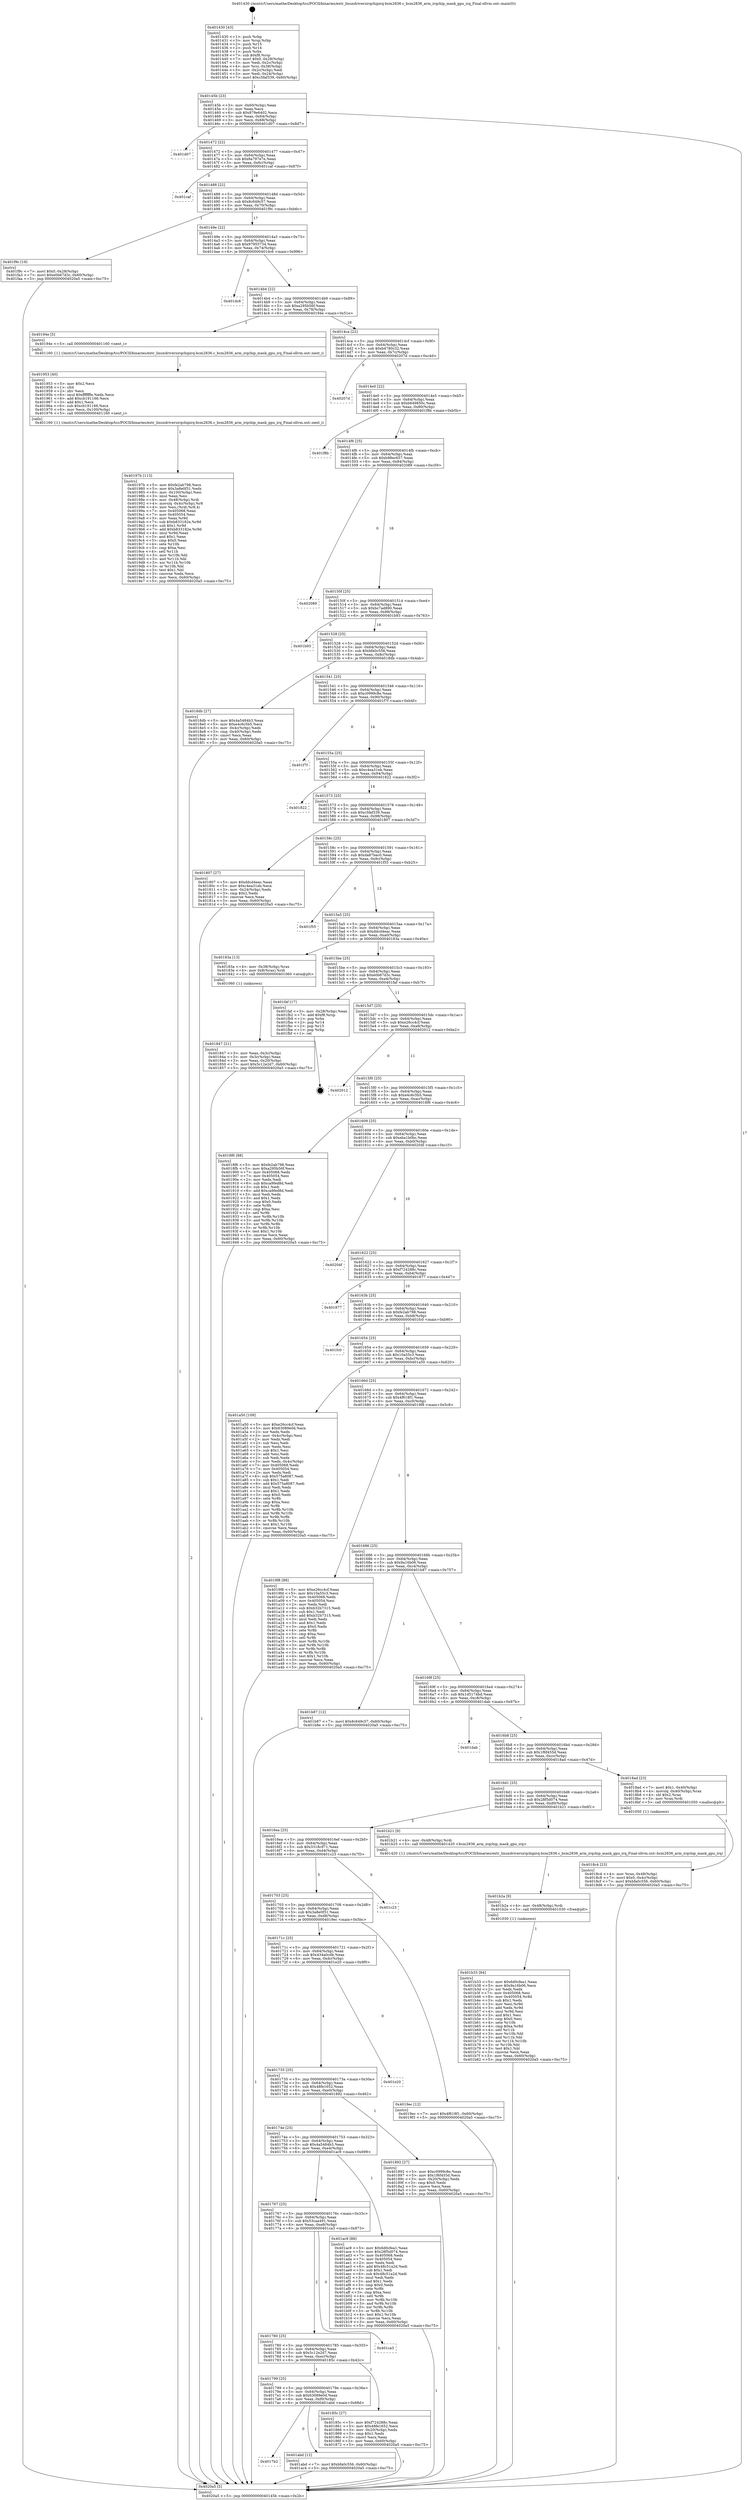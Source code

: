 digraph "0x401430" {
  label = "0x401430 (/mnt/c/Users/mathe/Desktop/tcc/POCII/binaries/extr_linuxdriversirqchipirq-bcm2836.c_bcm2836_arm_irqchip_mask_gpu_irq_Final-ollvm.out::main(0))"
  labelloc = "t"
  node[shape=record]

  Entry [label="",width=0.3,height=0.3,shape=circle,fillcolor=black,style=filled]
  "0x40145b" [label="{
     0x40145b [23]\l
     | [instrs]\l
     &nbsp;&nbsp;0x40145b \<+3\>: mov -0x60(%rbp),%eax\l
     &nbsp;&nbsp;0x40145e \<+2\>: mov %eax,%ecx\l
     &nbsp;&nbsp;0x401460 \<+6\>: sub $0x879e6402,%ecx\l
     &nbsp;&nbsp;0x401466 \<+3\>: mov %eax,-0x64(%rbp)\l
     &nbsp;&nbsp;0x401469 \<+3\>: mov %ecx,-0x68(%rbp)\l
     &nbsp;&nbsp;0x40146c \<+6\>: je 0000000000401d07 \<main+0x8d7\>\l
  }"]
  "0x401d07" [label="{
     0x401d07\l
  }", style=dashed]
  "0x401472" [label="{
     0x401472 [22]\l
     | [instrs]\l
     &nbsp;&nbsp;0x401472 \<+5\>: jmp 0000000000401477 \<main+0x47\>\l
     &nbsp;&nbsp;0x401477 \<+3\>: mov -0x64(%rbp),%eax\l
     &nbsp;&nbsp;0x40147a \<+5\>: sub $0x8a797e7e,%eax\l
     &nbsp;&nbsp;0x40147f \<+3\>: mov %eax,-0x6c(%rbp)\l
     &nbsp;&nbsp;0x401482 \<+6\>: je 0000000000401caf \<main+0x87f\>\l
  }"]
  Exit [label="",width=0.3,height=0.3,shape=circle,fillcolor=black,style=filled,peripheries=2]
  "0x401caf" [label="{
     0x401caf\l
  }", style=dashed]
  "0x401488" [label="{
     0x401488 [22]\l
     | [instrs]\l
     &nbsp;&nbsp;0x401488 \<+5\>: jmp 000000000040148d \<main+0x5d\>\l
     &nbsp;&nbsp;0x40148d \<+3\>: mov -0x64(%rbp),%eax\l
     &nbsp;&nbsp;0x401490 \<+5\>: sub $0x8c649c57,%eax\l
     &nbsp;&nbsp;0x401495 \<+3\>: mov %eax,-0x70(%rbp)\l
     &nbsp;&nbsp;0x401498 \<+6\>: je 0000000000401f9c \<main+0xb6c\>\l
  }"]
  "0x401b33" [label="{
     0x401b33 [84]\l
     | [instrs]\l
     &nbsp;&nbsp;0x401b33 \<+5\>: mov $0x6d0cfea1,%eax\l
     &nbsp;&nbsp;0x401b38 \<+5\>: mov $0x9a16b06,%ecx\l
     &nbsp;&nbsp;0x401b3d \<+2\>: xor %edx,%edx\l
     &nbsp;&nbsp;0x401b3f \<+7\>: mov 0x405068,%esi\l
     &nbsp;&nbsp;0x401b46 \<+8\>: mov 0x405054,%r8d\l
     &nbsp;&nbsp;0x401b4e \<+3\>: sub $0x1,%edx\l
     &nbsp;&nbsp;0x401b51 \<+3\>: mov %esi,%r9d\l
     &nbsp;&nbsp;0x401b54 \<+3\>: add %edx,%r9d\l
     &nbsp;&nbsp;0x401b57 \<+4\>: imul %r9d,%esi\l
     &nbsp;&nbsp;0x401b5b \<+3\>: and $0x1,%esi\l
     &nbsp;&nbsp;0x401b5e \<+3\>: cmp $0x0,%esi\l
     &nbsp;&nbsp;0x401b61 \<+4\>: sete %r10b\l
     &nbsp;&nbsp;0x401b65 \<+4\>: cmp $0xa,%r8d\l
     &nbsp;&nbsp;0x401b69 \<+4\>: setl %r11b\l
     &nbsp;&nbsp;0x401b6d \<+3\>: mov %r10b,%bl\l
     &nbsp;&nbsp;0x401b70 \<+3\>: and %r11b,%bl\l
     &nbsp;&nbsp;0x401b73 \<+3\>: xor %r11b,%r10b\l
     &nbsp;&nbsp;0x401b76 \<+3\>: or %r10b,%bl\l
     &nbsp;&nbsp;0x401b79 \<+3\>: test $0x1,%bl\l
     &nbsp;&nbsp;0x401b7c \<+3\>: cmovne %ecx,%eax\l
     &nbsp;&nbsp;0x401b7f \<+3\>: mov %eax,-0x60(%rbp)\l
     &nbsp;&nbsp;0x401b82 \<+5\>: jmp 00000000004020a5 \<main+0xc75\>\l
  }"]
  "0x401f9c" [label="{
     0x401f9c [19]\l
     | [instrs]\l
     &nbsp;&nbsp;0x401f9c \<+7\>: movl $0x0,-0x28(%rbp)\l
     &nbsp;&nbsp;0x401fa3 \<+7\>: movl $0xe0b67d3c,-0x60(%rbp)\l
     &nbsp;&nbsp;0x401faa \<+5\>: jmp 00000000004020a5 \<main+0xc75\>\l
  }"]
  "0x40149e" [label="{
     0x40149e [22]\l
     | [instrs]\l
     &nbsp;&nbsp;0x40149e \<+5\>: jmp 00000000004014a3 \<main+0x73\>\l
     &nbsp;&nbsp;0x4014a3 \<+3\>: mov -0x64(%rbp),%eax\l
     &nbsp;&nbsp;0x4014a6 \<+5\>: sub $0x97955734,%eax\l
     &nbsp;&nbsp;0x4014ab \<+3\>: mov %eax,-0x74(%rbp)\l
     &nbsp;&nbsp;0x4014ae \<+6\>: je 0000000000401dc6 \<main+0x996\>\l
  }"]
  "0x401b2a" [label="{
     0x401b2a [9]\l
     | [instrs]\l
     &nbsp;&nbsp;0x401b2a \<+4\>: mov -0x48(%rbp),%rdi\l
     &nbsp;&nbsp;0x401b2e \<+5\>: call 0000000000401030 \<free@plt\>\l
     | [calls]\l
     &nbsp;&nbsp;0x401030 \{1\} (unknown)\l
  }"]
  "0x401dc6" [label="{
     0x401dc6\l
  }", style=dashed]
  "0x4014b4" [label="{
     0x4014b4 [22]\l
     | [instrs]\l
     &nbsp;&nbsp;0x4014b4 \<+5\>: jmp 00000000004014b9 \<main+0x89\>\l
     &nbsp;&nbsp;0x4014b9 \<+3\>: mov -0x64(%rbp),%eax\l
     &nbsp;&nbsp;0x4014bc \<+5\>: sub $0xa295b56f,%eax\l
     &nbsp;&nbsp;0x4014c1 \<+3\>: mov %eax,-0x78(%rbp)\l
     &nbsp;&nbsp;0x4014c4 \<+6\>: je 000000000040194e \<main+0x51e\>\l
  }"]
  "0x4017b2" [label="{
     0x4017b2\l
  }", style=dashed]
  "0x40194e" [label="{
     0x40194e [5]\l
     | [instrs]\l
     &nbsp;&nbsp;0x40194e \<+5\>: call 0000000000401160 \<next_i\>\l
     | [calls]\l
     &nbsp;&nbsp;0x401160 \{1\} (/mnt/c/Users/mathe/Desktop/tcc/POCII/binaries/extr_linuxdriversirqchipirq-bcm2836.c_bcm2836_arm_irqchip_mask_gpu_irq_Final-ollvm.out::next_i)\l
  }"]
  "0x4014ca" [label="{
     0x4014ca [22]\l
     | [instrs]\l
     &nbsp;&nbsp;0x4014ca \<+5\>: jmp 00000000004014cf \<main+0x9f\>\l
     &nbsp;&nbsp;0x4014cf \<+3\>: mov -0x64(%rbp),%eax\l
     &nbsp;&nbsp;0x4014d2 \<+5\>: sub $0xb4780c32,%eax\l
     &nbsp;&nbsp;0x4014d7 \<+3\>: mov %eax,-0x7c(%rbp)\l
     &nbsp;&nbsp;0x4014da \<+6\>: je 000000000040207d \<main+0xc4d\>\l
  }"]
  "0x401abd" [label="{
     0x401abd [12]\l
     | [instrs]\l
     &nbsp;&nbsp;0x401abd \<+7\>: movl $0xbfa0c556,-0x60(%rbp)\l
     &nbsp;&nbsp;0x401ac4 \<+5\>: jmp 00000000004020a5 \<main+0xc75\>\l
  }"]
  "0x40207d" [label="{
     0x40207d\l
  }", style=dashed]
  "0x4014e0" [label="{
     0x4014e0 [22]\l
     | [instrs]\l
     &nbsp;&nbsp;0x4014e0 \<+5\>: jmp 00000000004014e5 \<main+0xb5\>\l
     &nbsp;&nbsp;0x4014e5 \<+3\>: mov -0x64(%rbp),%eax\l
     &nbsp;&nbsp;0x4014e8 \<+5\>: sub $0xb649850c,%eax\l
     &nbsp;&nbsp;0x4014ed \<+3\>: mov %eax,-0x80(%rbp)\l
     &nbsp;&nbsp;0x4014f0 \<+6\>: je 0000000000401f8b \<main+0xb5b\>\l
  }"]
  "0x40197b" [label="{
     0x40197b [113]\l
     | [instrs]\l
     &nbsp;&nbsp;0x40197b \<+5\>: mov $0xfe2ab798,%ecx\l
     &nbsp;&nbsp;0x401980 \<+5\>: mov $0x3a8e0f31,%edx\l
     &nbsp;&nbsp;0x401985 \<+6\>: mov -0x100(%rbp),%esi\l
     &nbsp;&nbsp;0x40198b \<+3\>: imul %eax,%esi\l
     &nbsp;&nbsp;0x40198e \<+4\>: mov -0x48(%rbp),%rdi\l
     &nbsp;&nbsp;0x401992 \<+4\>: movslq -0x4c(%rbp),%r8\l
     &nbsp;&nbsp;0x401996 \<+4\>: mov %esi,(%rdi,%r8,4)\l
     &nbsp;&nbsp;0x40199a \<+7\>: mov 0x405068,%eax\l
     &nbsp;&nbsp;0x4019a1 \<+7\>: mov 0x405054,%esi\l
     &nbsp;&nbsp;0x4019a8 \<+3\>: mov %eax,%r9d\l
     &nbsp;&nbsp;0x4019ab \<+7\>: sub $0xb833182e,%r9d\l
     &nbsp;&nbsp;0x4019b2 \<+4\>: sub $0x1,%r9d\l
     &nbsp;&nbsp;0x4019b6 \<+7\>: add $0xb833182e,%r9d\l
     &nbsp;&nbsp;0x4019bd \<+4\>: imul %r9d,%eax\l
     &nbsp;&nbsp;0x4019c1 \<+3\>: and $0x1,%eax\l
     &nbsp;&nbsp;0x4019c4 \<+3\>: cmp $0x0,%eax\l
     &nbsp;&nbsp;0x4019c7 \<+4\>: sete %r10b\l
     &nbsp;&nbsp;0x4019cb \<+3\>: cmp $0xa,%esi\l
     &nbsp;&nbsp;0x4019ce \<+4\>: setl %r11b\l
     &nbsp;&nbsp;0x4019d2 \<+3\>: mov %r10b,%bl\l
     &nbsp;&nbsp;0x4019d5 \<+3\>: and %r11b,%bl\l
     &nbsp;&nbsp;0x4019d8 \<+3\>: xor %r11b,%r10b\l
     &nbsp;&nbsp;0x4019db \<+3\>: or %r10b,%bl\l
     &nbsp;&nbsp;0x4019de \<+3\>: test $0x1,%bl\l
     &nbsp;&nbsp;0x4019e1 \<+3\>: cmovne %edx,%ecx\l
     &nbsp;&nbsp;0x4019e4 \<+3\>: mov %ecx,-0x60(%rbp)\l
     &nbsp;&nbsp;0x4019e7 \<+5\>: jmp 00000000004020a5 \<main+0xc75\>\l
  }"]
  "0x401f8b" [label="{
     0x401f8b\l
  }", style=dashed]
  "0x4014f6" [label="{
     0x4014f6 [25]\l
     | [instrs]\l
     &nbsp;&nbsp;0x4014f6 \<+5\>: jmp 00000000004014fb \<main+0xcb\>\l
     &nbsp;&nbsp;0x4014fb \<+3\>: mov -0x64(%rbp),%eax\l
     &nbsp;&nbsp;0x4014fe \<+5\>: sub $0xb98ec657,%eax\l
     &nbsp;&nbsp;0x401503 \<+6\>: mov %eax,-0x84(%rbp)\l
     &nbsp;&nbsp;0x401509 \<+6\>: je 0000000000402089 \<main+0xc59\>\l
  }"]
  "0x401953" [label="{
     0x401953 [40]\l
     | [instrs]\l
     &nbsp;&nbsp;0x401953 \<+5\>: mov $0x2,%ecx\l
     &nbsp;&nbsp;0x401958 \<+1\>: cltd\l
     &nbsp;&nbsp;0x401959 \<+2\>: idiv %ecx\l
     &nbsp;&nbsp;0x40195b \<+6\>: imul $0xfffffffe,%edx,%ecx\l
     &nbsp;&nbsp;0x401961 \<+6\>: add $0xcb191166,%ecx\l
     &nbsp;&nbsp;0x401967 \<+3\>: add $0x1,%ecx\l
     &nbsp;&nbsp;0x40196a \<+6\>: sub $0xcb191166,%ecx\l
     &nbsp;&nbsp;0x401970 \<+6\>: mov %ecx,-0x100(%rbp)\l
     &nbsp;&nbsp;0x401976 \<+5\>: call 0000000000401160 \<next_i\>\l
     | [calls]\l
     &nbsp;&nbsp;0x401160 \{1\} (/mnt/c/Users/mathe/Desktop/tcc/POCII/binaries/extr_linuxdriversirqchipirq-bcm2836.c_bcm2836_arm_irqchip_mask_gpu_irq_Final-ollvm.out::next_i)\l
  }"]
  "0x402089" [label="{
     0x402089\l
  }", style=dashed]
  "0x40150f" [label="{
     0x40150f [25]\l
     | [instrs]\l
     &nbsp;&nbsp;0x40150f \<+5\>: jmp 0000000000401514 \<main+0xe4\>\l
     &nbsp;&nbsp;0x401514 \<+3\>: mov -0x64(%rbp),%eax\l
     &nbsp;&nbsp;0x401517 \<+5\>: sub $0xbc7ad890,%eax\l
     &nbsp;&nbsp;0x40151c \<+6\>: mov %eax,-0x88(%rbp)\l
     &nbsp;&nbsp;0x401522 \<+6\>: je 0000000000401b93 \<main+0x763\>\l
  }"]
  "0x4018c4" [label="{
     0x4018c4 [23]\l
     | [instrs]\l
     &nbsp;&nbsp;0x4018c4 \<+4\>: mov %rax,-0x48(%rbp)\l
     &nbsp;&nbsp;0x4018c8 \<+7\>: movl $0x0,-0x4c(%rbp)\l
     &nbsp;&nbsp;0x4018cf \<+7\>: movl $0xbfa0c556,-0x60(%rbp)\l
     &nbsp;&nbsp;0x4018d6 \<+5\>: jmp 00000000004020a5 \<main+0xc75\>\l
  }"]
  "0x401b93" [label="{
     0x401b93\l
  }", style=dashed]
  "0x401528" [label="{
     0x401528 [25]\l
     | [instrs]\l
     &nbsp;&nbsp;0x401528 \<+5\>: jmp 000000000040152d \<main+0xfd\>\l
     &nbsp;&nbsp;0x40152d \<+3\>: mov -0x64(%rbp),%eax\l
     &nbsp;&nbsp;0x401530 \<+5\>: sub $0xbfa0c556,%eax\l
     &nbsp;&nbsp;0x401535 \<+6\>: mov %eax,-0x8c(%rbp)\l
     &nbsp;&nbsp;0x40153b \<+6\>: je 00000000004018db \<main+0x4ab\>\l
  }"]
  "0x401799" [label="{
     0x401799 [25]\l
     | [instrs]\l
     &nbsp;&nbsp;0x401799 \<+5\>: jmp 000000000040179e \<main+0x36e\>\l
     &nbsp;&nbsp;0x40179e \<+3\>: mov -0x64(%rbp),%eax\l
     &nbsp;&nbsp;0x4017a1 \<+5\>: sub $0x63089e0d,%eax\l
     &nbsp;&nbsp;0x4017a6 \<+6\>: mov %eax,-0xf0(%rbp)\l
     &nbsp;&nbsp;0x4017ac \<+6\>: je 0000000000401abd \<main+0x68d\>\l
  }"]
  "0x4018db" [label="{
     0x4018db [27]\l
     | [instrs]\l
     &nbsp;&nbsp;0x4018db \<+5\>: mov $0x4a5484b3,%eax\l
     &nbsp;&nbsp;0x4018e0 \<+5\>: mov $0xe4c6c5b5,%ecx\l
     &nbsp;&nbsp;0x4018e5 \<+3\>: mov -0x4c(%rbp),%edx\l
     &nbsp;&nbsp;0x4018e8 \<+3\>: cmp -0x40(%rbp),%edx\l
     &nbsp;&nbsp;0x4018eb \<+3\>: cmovl %ecx,%eax\l
     &nbsp;&nbsp;0x4018ee \<+3\>: mov %eax,-0x60(%rbp)\l
     &nbsp;&nbsp;0x4018f1 \<+5\>: jmp 00000000004020a5 \<main+0xc75\>\l
  }"]
  "0x401541" [label="{
     0x401541 [25]\l
     | [instrs]\l
     &nbsp;&nbsp;0x401541 \<+5\>: jmp 0000000000401546 \<main+0x116\>\l
     &nbsp;&nbsp;0x401546 \<+3\>: mov -0x64(%rbp),%eax\l
     &nbsp;&nbsp;0x401549 \<+5\>: sub $0xc0999c8e,%eax\l
     &nbsp;&nbsp;0x40154e \<+6\>: mov %eax,-0x90(%rbp)\l
     &nbsp;&nbsp;0x401554 \<+6\>: je 0000000000401f7f \<main+0xb4f\>\l
  }"]
  "0x40185c" [label="{
     0x40185c [27]\l
     | [instrs]\l
     &nbsp;&nbsp;0x40185c \<+5\>: mov $0xf724288c,%eax\l
     &nbsp;&nbsp;0x401861 \<+5\>: mov $0x48fe1652,%ecx\l
     &nbsp;&nbsp;0x401866 \<+3\>: mov -0x20(%rbp),%edx\l
     &nbsp;&nbsp;0x401869 \<+3\>: cmp $0x1,%edx\l
     &nbsp;&nbsp;0x40186c \<+3\>: cmovl %ecx,%eax\l
     &nbsp;&nbsp;0x40186f \<+3\>: mov %eax,-0x60(%rbp)\l
     &nbsp;&nbsp;0x401872 \<+5\>: jmp 00000000004020a5 \<main+0xc75\>\l
  }"]
  "0x401f7f" [label="{
     0x401f7f\l
  }", style=dashed]
  "0x40155a" [label="{
     0x40155a [25]\l
     | [instrs]\l
     &nbsp;&nbsp;0x40155a \<+5\>: jmp 000000000040155f \<main+0x12f\>\l
     &nbsp;&nbsp;0x40155f \<+3\>: mov -0x64(%rbp),%eax\l
     &nbsp;&nbsp;0x401562 \<+5\>: sub $0xc4ea31eb,%eax\l
     &nbsp;&nbsp;0x401567 \<+6\>: mov %eax,-0x94(%rbp)\l
     &nbsp;&nbsp;0x40156d \<+6\>: je 0000000000401822 \<main+0x3f2\>\l
  }"]
  "0x401780" [label="{
     0x401780 [25]\l
     | [instrs]\l
     &nbsp;&nbsp;0x401780 \<+5\>: jmp 0000000000401785 \<main+0x355\>\l
     &nbsp;&nbsp;0x401785 \<+3\>: mov -0x64(%rbp),%eax\l
     &nbsp;&nbsp;0x401788 \<+5\>: sub $0x5c12e2d7,%eax\l
     &nbsp;&nbsp;0x40178d \<+6\>: mov %eax,-0xec(%rbp)\l
     &nbsp;&nbsp;0x401793 \<+6\>: je 000000000040185c \<main+0x42c\>\l
  }"]
  "0x401822" [label="{
     0x401822\l
  }", style=dashed]
  "0x401573" [label="{
     0x401573 [25]\l
     | [instrs]\l
     &nbsp;&nbsp;0x401573 \<+5\>: jmp 0000000000401578 \<main+0x148\>\l
     &nbsp;&nbsp;0x401578 \<+3\>: mov -0x64(%rbp),%eax\l
     &nbsp;&nbsp;0x40157b \<+5\>: sub $0xc5faf339,%eax\l
     &nbsp;&nbsp;0x401580 \<+6\>: mov %eax,-0x98(%rbp)\l
     &nbsp;&nbsp;0x401586 \<+6\>: je 0000000000401807 \<main+0x3d7\>\l
  }"]
  "0x401ca3" [label="{
     0x401ca3\l
  }", style=dashed]
  "0x401807" [label="{
     0x401807 [27]\l
     | [instrs]\l
     &nbsp;&nbsp;0x401807 \<+5\>: mov $0xddcd4eac,%eax\l
     &nbsp;&nbsp;0x40180c \<+5\>: mov $0xc4ea31eb,%ecx\l
     &nbsp;&nbsp;0x401811 \<+3\>: mov -0x24(%rbp),%edx\l
     &nbsp;&nbsp;0x401814 \<+3\>: cmp $0x2,%edx\l
     &nbsp;&nbsp;0x401817 \<+3\>: cmovne %ecx,%eax\l
     &nbsp;&nbsp;0x40181a \<+3\>: mov %eax,-0x60(%rbp)\l
     &nbsp;&nbsp;0x40181d \<+5\>: jmp 00000000004020a5 \<main+0xc75\>\l
  }"]
  "0x40158c" [label="{
     0x40158c [25]\l
     | [instrs]\l
     &nbsp;&nbsp;0x40158c \<+5\>: jmp 0000000000401591 \<main+0x161\>\l
     &nbsp;&nbsp;0x401591 \<+3\>: mov -0x64(%rbp),%eax\l
     &nbsp;&nbsp;0x401594 \<+5\>: sub $0xda87bac0,%eax\l
     &nbsp;&nbsp;0x401599 \<+6\>: mov %eax,-0x9c(%rbp)\l
     &nbsp;&nbsp;0x40159f \<+6\>: je 0000000000401f55 \<main+0xb25\>\l
  }"]
  "0x4020a5" [label="{
     0x4020a5 [5]\l
     | [instrs]\l
     &nbsp;&nbsp;0x4020a5 \<+5\>: jmp 000000000040145b \<main+0x2b\>\l
  }"]
  "0x401430" [label="{
     0x401430 [43]\l
     | [instrs]\l
     &nbsp;&nbsp;0x401430 \<+1\>: push %rbp\l
     &nbsp;&nbsp;0x401431 \<+3\>: mov %rsp,%rbp\l
     &nbsp;&nbsp;0x401434 \<+2\>: push %r15\l
     &nbsp;&nbsp;0x401436 \<+2\>: push %r14\l
     &nbsp;&nbsp;0x401438 \<+1\>: push %rbx\l
     &nbsp;&nbsp;0x401439 \<+7\>: sub $0xf8,%rsp\l
     &nbsp;&nbsp;0x401440 \<+7\>: movl $0x0,-0x28(%rbp)\l
     &nbsp;&nbsp;0x401447 \<+3\>: mov %edi,-0x2c(%rbp)\l
     &nbsp;&nbsp;0x40144a \<+4\>: mov %rsi,-0x38(%rbp)\l
     &nbsp;&nbsp;0x40144e \<+3\>: mov -0x2c(%rbp),%edi\l
     &nbsp;&nbsp;0x401451 \<+3\>: mov %edi,-0x24(%rbp)\l
     &nbsp;&nbsp;0x401454 \<+7\>: movl $0xc5faf339,-0x60(%rbp)\l
  }"]
  "0x401767" [label="{
     0x401767 [25]\l
     | [instrs]\l
     &nbsp;&nbsp;0x401767 \<+5\>: jmp 000000000040176c \<main+0x33c\>\l
     &nbsp;&nbsp;0x40176c \<+3\>: mov -0x64(%rbp),%eax\l
     &nbsp;&nbsp;0x40176f \<+5\>: sub $0x53caa491,%eax\l
     &nbsp;&nbsp;0x401774 \<+6\>: mov %eax,-0xe8(%rbp)\l
     &nbsp;&nbsp;0x40177a \<+6\>: je 0000000000401ca3 \<main+0x873\>\l
  }"]
  "0x401f55" [label="{
     0x401f55\l
  }", style=dashed]
  "0x4015a5" [label="{
     0x4015a5 [25]\l
     | [instrs]\l
     &nbsp;&nbsp;0x4015a5 \<+5\>: jmp 00000000004015aa \<main+0x17a\>\l
     &nbsp;&nbsp;0x4015aa \<+3\>: mov -0x64(%rbp),%eax\l
     &nbsp;&nbsp;0x4015ad \<+5\>: sub $0xddcd4eac,%eax\l
     &nbsp;&nbsp;0x4015b2 \<+6\>: mov %eax,-0xa0(%rbp)\l
     &nbsp;&nbsp;0x4015b8 \<+6\>: je 000000000040183a \<main+0x40a\>\l
  }"]
  "0x401ac9" [label="{
     0x401ac9 [88]\l
     | [instrs]\l
     &nbsp;&nbsp;0x401ac9 \<+5\>: mov $0x6d0cfea1,%eax\l
     &nbsp;&nbsp;0x401ace \<+5\>: mov $0x28f5d074,%ecx\l
     &nbsp;&nbsp;0x401ad3 \<+7\>: mov 0x405068,%edx\l
     &nbsp;&nbsp;0x401ada \<+7\>: mov 0x405054,%esi\l
     &nbsp;&nbsp;0x401ae1 \<+2\>: mov %edx,%edi\l
     &nbsp;&nbsp;0x401ae3 \<+6\>: add $0x48c51a2d,%edi\l
     &nbsp;&nbsp;0x401ae9 \<+3\>: sub $0x1,%edi\l
     &nbsp;&nbsp;0x401aec \<+6\>: sub $0x48c51a2d,%edi\l
     &nbsp;&nbsp;0x401af2 \<+3\>: imul %edi,%edx\l
     &nbsp;&nbsp;0x401af5 \<+3\>: and $0x1,%edx\l
     &nbsp;&nbsp;0x401af8 \<+3\>: cmp $0x0,%edx\l
     &nbsp;&nbsp;0x401afb \<+4\>: sete %r8b\l
     &nbsp;&nbsp;0x401aff \<+3\>: cmp $0xa,%esi\l
     &nbsp;&nbsp;0x401b02 \<+4\>: setl %r9b\l
     &nbsp;&nbsp;0x401b06 \<+3\>: mov %r8b,%r10b\l
     &nbsp;&nbsp;0x401b09 \<+3\>: and %r9b,%r10b\l
     &nbsp;&nbsp;0x401b0c \<+3\>: xor %r9b,%r8b\l
     &nbsp;&nbsp;0x401b0f \<+3\>: or %r8b,%r10b\l
     &nbsp;&nbsp;0x401b12 \<+4\>: test $0x1,%r10b\l
     &nbsp;&nbsp;0x401b16 \<+3\>: cmovne %ecx,%eax\l
     &nbsp;&nbsp;0x401b19 \<+3\>: mov %eax,-0x60(%rbp)\l
     &nbsp;&nbsp;0x401b1c \<+5\>: jmp 00000000004020a5 \<main+0xc75\>\l
  }"]
  "0x40183a" [label="{
     0x40183a [13]\l
     | [instrs]\l
     &nbsp;&nbsp;0x40183a \<+4\>: mov -0x38(%rbp),%rax\l
     &nbsp;&nbsp;0x40183e \<+4\>: mov 0x8(%rax),%rdi\l
     &nbsp;&nbsp;0x401842 \<+5\>: call 0000000000401060 \<atoi@plt\>\l
     | [calls]\l
     &nbsp;&nbsp;0x401060 \{1\} (unknown)\l
  }"]
  "0x4015be" [label="{
     0x4015be [25]\l
     | [instrs]\l
     &nbsp;&nbsp;0x4015be \<+5\>: jmp 00000000004015c3 \<main+0x193\>\l
     &nbsp;&nbsp;0x4015c3 \<+3\>: mov -0x64(%rbp),%eax\l
     &nbsp;&nbsp;0x4015c6 \<+5\>: sub $0xe0b67d3c,%eax\l
     &nbsp;&nbsp;0x4015cb \<+6\>: mov %eax,-0xa4(%rbp)\l
     &nbsp;&nbsp;0x4015d1 \<+6\>: je 0000000000401faf \<main+0xb7f\>\l
  }"]
  "0x401847" [label="{
     0x401847 [21]\l
     | [instrs]\l
     &nbsp;&nbsp;0x401847 \<+3\>: mov %eax,-0x3c(%rbp)\l
     &nbsp;&nbsp;0x40184a \<+3\>: mov -0x3c(%rbp),%eax\l
     &nbsp;&nbsp;0x40184d \<+3\>: mov %eax,-0x20(%rbp)\l
     &nbsp;&nbsp;0x401850 \<+7\>: movl $0x5c12e2d7,-0x60(%rbp)\l
     &nbsp;&nbsp;0x401857 \<+5\>: jmp 00000000004020a5 \<main+0xc75\>\l
  }"]
  "0x40174e" [label="{
     0x40174e [25]\l
     | [instrs]\l
     &nbsp;&nbsp;0x40174e \<+5\>: jmp 0000000000401753 \<main+0x323\>\l
     &nbsp;&nbsp;0x401753 \<+3\>: mov -0x64(%rbp),%eax\l
     &nbsp;&nbsp;0x401756 \<+5\>: sub $0x4a5484b3,%eax\l
     &nbsp;&nbsp;0x40175b \<+6\>: mov %eax,-0xe4(%rbp)\l
     &nbsp;&nbsp;0x401761 \<+6\>: je 0000000000401ac9 \<main+0x699\>\l
  }"]
  "0x401faf" [label="{
     0x401faf [17]\l
     | [instrs]\l
     &nbsp;&nbsp;0x401faf \<+3\>: mov -0x28(%rbp),%eax\l
     &nbsp;&nbsp;0x401fb2 \<+7\>: add $0xf8,%rsp\l
     &nbsp;&nbsp;0x401fb9 \<+1\>: pop %rbx\l
     &nbsp;&nbsp;0x401fba \<+2\>: pop %r14\l
     &nbsp;&nbsp;0x401fbc \<+2\>: pop %r15\l
     &nbsp;&nbsp;0x401fbe \<+1\>: pop %rbp\l
     &nbsp;&nbsp;0x401fbf \<+1\>: ret\l
  }"]
  "0x4015d7" [label="{
     0x4015d7 [25]\l
     | [instrs]\l
     &nbsp;&nbsp;0x4015d7 \<+5\>: jmp 00000000004015dc \<main+0x1ac\>\l
     &nbsp;&nbsp;0x4015dc \<+3\>: mov -0x64(%rbp),%eax\l
     &nbsp;&nbsp;0x4015df \<+5\>: sub $0xe26cc4cf,%eax\l
     &nbsp;&nbsp;0x4015e4 \<+6\>: mov %eax,-0xa8(%rbp)\l
     &nbsp;&nbsp;0x4015ea \<+6\>: je 0000000000402012 \<main+0xbe2\>\l
  }"]
  "0x401892" [label="{
     0x401892 [27]\l
     | [instrs]\l
     &nbsp;&nbsp;0x401892 \<+5\>: mov $0xc0999c8e,%eax\l
     &nbsp;&nbsp;0x401897 \<+5\>: mov $0x1f6f455d,%ecx\l
     &nbsp;&nbsp;0x40189c \<+3\>: mov -0x20(%rbp),%edx\l
     &nbsp;&nbsp;0x40189f \<+3\>: cmp $0x0,%edx\l
     &nbsp;&nbsp;0x4018a2 \<+3\>: cmove %ecx,%eax\l
     &nbsp;&nbsp;0x4018a5 \<+3\>: mov %eax,-0x60(%rbp)\l
     &nbsp;&nbsp;0x4018a8 \<+5\>: jmp 00000000004020a5 \<main+0xc75\>\l
  }"]
  "0x402012" [label="{
     0x402012\l
  }", style=dashed]
  "0x4015f0" [label="{
     0x4015f0 [25]\l
     | [instrs]\l
     &nbsp;&nbsp;0x4015f0 \<+5\>: jmp 00000000004015f5 \<main+0x1c5\>\l
     &nbsp;&nbsp;0x4015f5 \<+3\>: mov -0x64(%rbp),%eax\l
     &nbsp;&nbsp;0x4015f8 \<+5\>: sub $0xe4c6c5b5,%eax\l
     &nbsp;&nbsp;0x4015fd \<+6\>: mov %eax,-0xac(%rbp)\l
     &nbsp;&nbsp;0x401603 \<+6\>: je 00000000004018f6 \<main+0x4c6\>\l
  }"]
  "0x401735" [label="{
     0x401735 [25]\l
     | [instrs]\l
     &nbsp;&nbsp;0x401735 \<+5\>: jmp 000000000040173a \<main+0x30a\>\l
     &nbsp;&nbsp;0x40173a \<+3\>: mov -0x64(%rbp),%eax\l
     &nbsp;&nbsp;0x40173d \<+5\>: sub $0x48fe1652,%eax\l
     &nbsp;&nbsp;0x401742 \<+6\>: mov %eax,-0xe0(%rbp)\l
     &nbsp;&nbsp;0x401748 \<+6\>: je 0000000000401892 \<main+0x462\>\l
  }"]
  "0x4018f6" [label="{
     0x4018f6 [88]\l
     | [instrs]\l
     &nbsp;&nbsp;0x4018f6 \<+5\>: mov $0xfe2ab798,%eax\l
     &nbsp;&nbsp;0x4018fb \<+5\>: mov $0xa295b56f,%ecx\l
     &nbsp;&nbsp;0x401900 \<+7\>: mov 0x405068,%edx\l
     &nbsp;&nbsp;0x401907 \<+7\>: mov 0x405054,%esi\l
     &nbsp;&nbsp;0x40190e \<+2\>: mov %edx,%edi\l
     &nbsp;&nbsp;0x401910 \<+6\>: sub $0xca9fed8d,%edi\l
     &nbsp;&nbsp;0x401916 \<+3\>: sub $0x1,%edi\l
     &nbsp;&nbsp;0x401919 \<+6\>: add $0xca9fed8d,%edi\l
     &nbsp;&nbsp;0x40191f \<+3\>: imul %edi,%edx\l
     &nbsp;&nbsp;0x401922 \<+3\>: and $0x1,%edx\l
     &nbsp;&nbsp;0x401925 \<+3\>: cmp $0x0,%edx\l
     &nbsp;&nbsp;0x401928 \<+4\>: sete %r8b\l
     &nbsp;&nbsp;0x40192c \<+3\>: cmp $0xa,%esi\l
     &nbsp;&nbsp;0x40192f \<+4\>: setl %r9b\l
     &nbsp;&nbsp;0x401933 \<+3\>: mov %r8b,%r10b\l
     &nbsp;&nbsp;0x401936 \<+3\>: and %r9b,%r10b\l
     &nbsp;&nbsp;0x401939 \<+3\>: xor %r9b,%r8b\l
     &nbsp;&nbsp;0x40193c \<+3\>: or %r8b,%r10b\l
     &nbsp;&nbsp;0x40193f \<+4\>: test $0x1,%r10b\l
     &nbsp;&nbsp;0x401943 \<+3\>: cmovne %ecx,%eax\l
     &nbsp;&nbsp;0x401946 \<+3\>: mov %eax,-0x60(%rbp)\l
     &nbsp;&nbsp;0x401949 \<+5\>: jmp 00000000004020a5 \<main+0xc75\>\l
  }"]
  "0x401609" [label="{
     0x401609 [25]\l
     | [instrs]\l
     &nbsp;&nbsp;0x401609 \<+5\>: jmp 000000000040160e \<main+0x1de\>\l
     &nbsp;&nbsp;0x40160e \<+3\>: mov -0x64(%rbp),%eax\l
     &nbsp;&nbsp;0x401611 \<+5\>: sub $0xeba1b0bc,%eax\l
     &nbsp;&nbsp;0x401616 \<+6\>: mov %eax,-0xb0(%rbp)\l
     &nbsp;&nbsp;0x40161c \<+6\>: je 000000000040204f \<main+0xc1f\>\l
  }"]
  "0x401e20" [label="{
     0x401e20\l
  }", style=dashed]
  "0x40204f" [label="{
     0x40204f\l
  }", style=dashed]
  "0x401622" [label="{
     0x401622 [25]\l
     | [instrs]\l
     &nbsp;&nbsp;0x401622 \<+5\>: jmp 0000000000401627 \<main+0x1f7\>\l
     &nbsp;&nbsp;0x401627 \<+3\>: mov -0x64(%rbp),%eax\l
     &nbsp;&nbsp;0x40162a \<+5\>: sub $0xf724288c,%eax\l
     &nbsp;&nbsp;0x40162f \<+6\>: mov %eax,-0xb4(%rbp)\l
     &nbsp;&nbsp;0x401635 \<+6\>: je 0000000000401877 \<main+0x447\>\l
  }"]
  "0x40171c" [label="{
     0x40171c [25]\l
     | [instrs]\l
     &nbsp;&nbsp;0x40171c \<+5\>: jmp 0000000000401721 \<main+0x2f1\>\l
     &nbsp;&nbsp;0x401721 \<+3\>: mov -0x64(%rbp),%eax\l
     &nbsp;&nbsp;0x401724 \<+5\>: sub $0x434a0cdb,%eax\l
     &nbsp;&nbsp;0x401729 \<+6\>: mov %eax,-0xdc(%rbp)\l
     &nbsp;&nbsp;0x40172f \<+6\>: je 0000000000401e20 \<main+0x9f0\>\l
  }"]
  "0x401877" [label="{
     0x401877\l
  }", style=dashed]
  "0x40163b" [label="{
     0x40163b [25]\l
     | [instrs]\l
     &nbsp;&nbsp;0x40163b \<+5\>: jmp 0000000000401640 \<main+0x210\>\l
     &nbsp;&nbsp;0x401640 \<+3\>: mov -0x64(%rbp),%eax\l
     &nbsp;&nbsp;0x401643 \<+5\>: sub $0xfe2ab798,%eax\l
     &nbsp;&nbsp;0x401648 \<+6\>: mov %eax,-0xb8(%rbp)\l
     &nbsp;&nbsp;0x40164e \<+6\>: je 0000000000401fc0 \<main+0xb90\>\l
  }"]
  "0x4019ec" [label="{
     0x4019ec [12]\l
     | [instrs]\l
     &nbsp;&nbsp;0x4019ec \<+7\>: movl $0x4f618f1,-0x60(%rbp)\l
     &nbsp;&nbsp;0x4019f3 \<+5\>: jmp 00000000004020a5 \<main+0xc75\>\l
  }"]
  "0x401fc0" [label="{
     0x401fc0\l
  }", style=dashed]
  "0x401654" [label="{
     0x401654 [25]\l
     | [instrs]\l
     &nbsp;&nbsp;0x401654 \<+5\>: jmp 0000000000401659 \<main+0x229\>\l
     &nbsp;&nbsp;0x401659 \<+3\>: mov -0x64(%rbp),%eax\l
     &nbsp;&nbsp;0x40165c \<+5\>: sub $0x10a55c3,%eax\l
     &nbsp;&nbsp;0x401661 \<+6\>: mov %eax,-0xbc(%rbp)\l
     &nbsp;&nbsp;0x401667 \<+6\>: je 0000000000401a50 \<main+0x620\>\l
  }"]
  "0x401703" [label="{
     0x401703 [25]\l
     | [instrs]\l
     &nbsp;&nbsp;0x401703 \<+5\>: jmp 0000000000401708 \<main+0x2d8\>\l
     &nbsp;&nbsp;0x401708 \<+3\>: mov -0x64(%rbp),%eax\l
     &nbsp;&nbsp;0x40170b \<+5\>: sub $0x3a8e0f31,%eax\l
     &nbsp;&nbsp;0x401710 \<+6\>: mov %eax,-0xd8(%rbp)\l
     &nbsp;&nbsp;0x401716 \<+6\>: je 00000000004019ec \<main+0x5bc\>\l
  }"]
  "0x401a50" [label="{
     0x401a50 [109]\l
     | [instrs]\l
     &nbsp;&nbsp;0x401a50 \<+5\>: mov $0xe26cc4cf,%eax\l
     &nbsp;&nbsp;0x401a55 \<+5\>: mov $0x63089e0d,%ecx\l
     &nbsp;&nbsp;0x401a5a \<+2\>: xor %edx,%edx\l
     &nbsp;&nbsp;0x401a5c \<+3\>: mov -0x4c(%rbp),%esi\l
     &nbsp;&nbsp;0x401a5f \<+2\>: mov %edx,%edi\l
     &nbsp;&nbsp;0x401a61 \<+2\>: sub %esi,%edi\l
     &nbsp;&nbsp;0x401a63 \<+2\>: mov %edx,%esi\l
     &nbsp;&nbsp;0x401a65 \<+3\>: sub $0x1,%esi\l
     &nbsp;&nbsp;0x401a68 \<+2\>: add %esi,%edi\l
     &nbsp;&nbsp;0x401a6a \<+2\>: sub %edi,%edx\l
     &nbsp;&nbsp;0x401a6c \<+3\>: mov %edx,-0x4c(%rbp)\l
     &nbsp;&nbsp;0x401a6f \<+7\>: mov 0x405068,%edx\l
     &nbsp;&nbsp;0x401a76 \<+7\>: mov 0x405054,%esi\l
     &nbsp;&nbsp;0x401a7d \<+2\>: mov %edx,%edi\l
     &nbsp;&nbsp;0x401a7f \<+6\>: sub $0x575a8087,%edi\l
     &nbsp;&nbsp;0x401a85 \<+3\>: sub $0x1,%edi\l
     &nbsp;&nbsp;0x401a88 \<+6\>: add $0x575a8087,%edi\l
     &nbsp;&nbsp;0x401a8e \<+3\>: imul %edi,%edx\l
     &nbsp;&nbsp;0x401a91 \<+3\>: and $0x1,%edx\l
     &nbsp;&nbsp;0x401a94 \<+3\>: cmp $0x0,%edx\l
     &nbsp;&nbsp;0x401a97 \<+4\>: sete %r8b\l
     &nbsp;&nbsp;0x401a9b \<+3\>: cmp $0xa,%esi\l
     &nbsp;&nbsp;0x401a9e \<+4\>: setl %r9b\l
     &nbsp;&nbsp;0x401aa2 \<+3\>: mov %r8b,%r10b\l
     &nbsp;&nbsp;0x401aa5 \<+3\>: and %r9b,%r10b\l
     &nbsp;&nbsp;0x401aa8 \<+3\>: xor %r9b,%r8b\l
     &nbsp;&nbsp;0x401aab \<+3\>: or %r8b,%r10b\l
     &nbsp;&nbsp;0x401aae \<+4\>: test $0x1,%r10b\l
     &nbsp;&nbsp;0x401ab2 \<+3\>: cmovne %ecx,%eax\l
     &nbsp;&nbsp;0x401ab5 \<+3\>: mov %eax,-0x60(%rbp)\l
     &nbsp;&nbsp;0x401ab8 \<+5\>: jmp 00000000004020a5 \<main+0xc75\>\l
  }"]
  "0x40166d" [label="{
     0x40166d [25]\l
     | [instrs]\l
     &nbsp;&nbsp;0x40166d \<+5\>: jmp 0000000000401672 \<main+0x242\>\l
     &nbsp;&nbsp;0x401672 \<+3\>: mov -0x64(%rbp),%eax\l
     &nbsp;&nbsp;0x401675 \<+5\>: sub $0x4f618f1,%eax\l
     &nbsp;&nbsp;0x40167a \<+6\>: mov %eax,-0xc0(%rbp)\l
     &nbsp;&nbsp;0x401680 \<+6\>: je 00000000004019f8 \<main+0x5c8\>\l
  }"]
  "0x401c23" [label="{
     0x401c23\l
  }", style=dashed]
  "0x4019f8" [label="{
     0x4019f8 [88]\l
     | [instrs]\l
     &nbsp;&nbsp;0x4019f8 \<+5\>: mov $0xe26cc4cf,%eax\l
     &nbsp;&nbsp;0x4019fd \<+5\>: mov $0x10a55c3,%ecx\l
     &nbsp;&nbsp;0x401a02 \<+7\>: mov 0x405068,%edx\l
     &nbsp;&nbsp;0x401a09 \<+7\>: mov 0x405054,%esi\l
     &nbsp;&nbsp;0x401a10 \<+2\>: mov %edx,%edi\l
     &nbsp;&nbsp;0x401a12 \<+6\>: sub $0xb32b7315,%edi\l
     &nbsp;&nbsp;0x401a18 \<+3\>: sub $0x1,%edi\l
     &nbsp;&nbsp;0x401a1b \<+6\>: add $0xb32b7315,%edi\l
     &nbsp;&nbsp;0x401a21 \<+3\>: imul %edi,%edx\l
     &nbsp;&nbsp;0x401a24 \<+3\>: and $0x1,%edx\l
     &nbsp;&nbsp;0x401a27 \<+3\>: cmp $0x0,%edx\l
     &nbsp;&nbsp;0x401a2a \<+4\>: sete %r8b\l
     &nbsp;&nbsp;0x401a2e \<+3\>: cmp $0xa,%esi\l
     &nbsp;&nbsp;0x401a31 \<+4\>: setl %r9b\l
     &nbsp;&nbsp;0x401a35 \<+3\>: mov %r8b,%r10b\l
     &nbsp;&nbsp;0x401a38 \<+3\>: and %r9b,%r10b\l
     &nbsp;&nbsp;0x401a3b \<+3\>: xor %r9b,%r8b\l
     &nbsp;&nbsp;0x401a3e \<+3\>: or %r8b,%r10b\l
     &nbsp;&nbsp;0x401a41 \<+4\>: test $0x1,%r10b\l
     &nbsp;&nbsp;0x401a45 \<+3\>: cmovne %ecx,%eax\l
     &nbsp;&nbsp;0x401a48 \<+3\>: mov %eax,-0x60(%rbp)\l
     &nbsp;&nbsp;0x401a4b \<+5\>: jmp 00000000004020a5 \<main+0xc75\>\l
  }"]
  "0x401686" [label="{
     0x401686 [25]\l
     | [instrs]\l
     &nbsp;&nbsp;0x401686 \<+5\>: jmp 000000000040168b \<main+0x25b\>\l
     &nbsp;&nbsp;0x40168b \<+3\>: mov -0x64(%rbp),%eax\l
     &nbsp;&nbsp;0x40168e \<+5\>: sub $0x9a16b06,%eax\l
     &nbsp;&nbsp;0x401693 \<+6\>: mov %eax,-0xc4(%rbp)\l
     &nbsp;&nbsp;0x401699 \<+6\>: je 0000000000401b87 \<main+0x757\>\l
  }"]
  "0x4016ea" [label="{
     0x4016ea [25]\l
     | [instrs]\l
     &nbsp;&nbsp;0x4016ea \<+5\>: jmp 00000000004016ef \<main+0x2bf\>\l
     &nbsp;&nbsp;0x4016ef \<+3\>: mov -0x64(%rbp),%eax\l
     &nbsp;&nbsp;0x4016f2 \<+5\>: sub $0x3318c971,%eax\l
     &nbsp;&nbsp;0x4016f7 \<+6\>: mov %eax,-0xd4(%rbp)\l
     &nbsp;&nbsp;0x4016fd \<+6\>: je 0000000000401c23 \<main+0x7f3\>\l
  }"]
  "0x401b87" [label="{
     0x401b87 [12]\l
     | [instrs]\l
     &nbsp;&nbsp;0x401b87 \<+7\>: movl $0x8c649c57,-0x60(%rbp)\l
     &nbsp;&nbsp;0x401b8e \<+5\>: jmp 00000000004020a5 \<main+0xc75\>\l
  }"]
  "0x40169f" [label="{
     0x40169f [25]\l
     | [instrs]\l
     &nbsp;&nbsp;0x40169f \<+5\>: jmp 00000000004016a4 \<main+0x274\>\l
     &nbsp;&nbsp;0x4016a4 \<+3\>: mov -0x64(%rbp),%eax\l
     &nbsp;&nbsp;0x4016a7 \<+5\>: sub $0x1d5174bd,%eax\l
     &nbsp;&nbsp;0x4016ac \<+6\>: mov %eax,-0xc8(%rbp)\l
     &nbsp;&nbsp;0x4016b2 \<+6\>: je 0000000000401dab \<main+0x97b\>\l
  }"]
  "0x401b21" [label="{
     0x401b21 [9]\l
     | [instrs]\l
     &nbsp;&nbsp;0x401b21 \<+4\>: mov -0x48(%rbp),%rdi\l
     &nbsp;&nbsp;0x401b25 \<+5\>: call 0000000000401420 \<bcm2836_arm_irqchip_mask_gpu_irq\>\l
     | [calls]\l
     &nbsp;&nbsp;0x401420 \{1\} (/mnt/c/Users/mathe/Desktop/tcc/POCII/binaries/extr_linuxdriversirqchipirq-bcm2836.c_bcm2836_arm_irqchip_mask_gpu_irq_Final-ollvm.out::bcm2836_arm_irqchip_mask_gpu_irq)\l
  }"]
  "0x401dab" [label="{
     0x401dab\l
  }", style=dashed]
  "0x4016b8" [label="{
     0x4016b8 [25]\l
     | [instrs]\l
     &nbsp;&nbsp;0x4016b8 \<+5\>: jmp 00000000004016bd \<main+0x28d\>\l
     &nbsp;&nbsp;0x4016bd \<+3\>: mov -0x64(%rbp),%eax\l
     &nbsp;&nbsp;0x4016c0 \<+5\>: sub $0x1f6f455d,%eax\l
     &nbsp;&nbsp;0x4016c5 \<+6\>: mov %eax,-0xcc(%rbp)\l
     &nbsp;&nbsp;0x4016cb \<+6\>: je 00000000004018ad \<main+0x47d\>\l
  }"]
  "0x4016d1" [label="{
     0x4016d1 [25]\l
     | [instrs]\l
     &nbsp;&nbsp;0x4016d1 \<+5\>: jmp 00000000004016d6 \<main+0x2a6\>\l
     &nbsp;&nbsp;0x4016d6 \<+3\>: mov -0x64(%rbp),%eax\l
     &nbsp;&nbsp;0x4016d9 \<+5\>: sub $0x28f5d074,%eax\l
     &nbsp;&nbsp;0x4016de \<+6\>: mov %eax,-0xd0(%rbp)\l
     &nbsp;&nbsp;0x4016e4 \<+6\>: je 0000000000401b21 \<main+0x6f1\>\l
  }"]
  "0x4018ad" [label="{
     0x4018ad [23]\l
     | [instrs]\l
     &nbsp;&nbsp;0x4018ad \<+7\>: movl $0x1,-0x40(%rbp)\l
     &nbsp;&nbsp;0x4018b4 \<+4\>: movslq -0x40(%rbp),%rax\l
     &nbsp;&nbsp;0x4018b8 \<+4\>: shl $0x2,%rax\l
     &nbsp;&nbsp;0x4018bc \<+3\>: mov %rax,%rdi\l
     &nbsp;&nbsp;0x4018bf \<+5\>: call 0000000000401050 \<malloc@plt\>\l
     | [calls]\l
     &nbsp;&nbsp;0x401050 \{1\} (unknown)\l
  }"]
  Entry -> "0x401430" [label=" 1"]
  "0x40145b" -> "0x401d07" [label=" 0"]
  "0x40145b" -> "0x401472" [label=" 18"]
  "0x401faf" -> Exit [label=" 1"]
  "0x401472" -> "0x401caf" [label=" 0"]
  "0x401472" -> "0x401488" [label=" 18"]
  "0x401f9c" -> "0x4020a5" [label=" 1"]
  "0x401488" -> "0x401f9c" [label=" 1"]
  "0x401488" -> "0x40149e" [label=" 17"]
  "0x401b87" -> "0x4020a5" [label=" 1"]
  "0x40149e" -> "0x401dc6" [label=" 0"]
  "0x40149e" -> "0x4014b4" [label=" 17"]
  "0x401b33" -> "0x4020a5" [label=" 1"]
  "0x4014b4" -> "0x40194e" [label=" 1"]
  "0x4014b4" -> "0x4014ca" [label=" 16"]
  "0x401b2a" -> "0x401b33" [label=" 1"]
  "0x4014ca" -> "0x40207d" [label=" 0"]
  "0x4014ca" -> "0x4014e0" [label=" 16"]
  "0x401b21" -> "0x401b2a" [label=" 1"]
  "0x4014e0" -> "0x401f8b" [label=" 0"]
  "0x4014e0" -> "0x4014f6" [label=" 16"]
  "0x401abd" -> "0x4020a5" [label=" 1"]
  "0x4014f6" -> "0x402089" [label=" 0"]
  "0x4014f6" -> "0x40150f" [label=" 16"]
  "0x401799" -> "0x4017b2" [label=" 0"]
  "0x40150f" -> "0x401b93" [label=" 0"]
  "0x40150f" -> "0x401528" [label=" 16"]
  "0x401799" -> "0x401abd" [label=" 1"]
  "0x401528" -> "0x4018db" [label=" 2"]
  "0x401528" -> "0x401541" [label=" 14"]
  "0x401ac9" -> "0x4020a5" [label=" 1"]
  "0x401541" -> "0x401f7f" [label=" 0"]
  "0x401541" -> "0x40155a" [label=" 14"]
  "0x401a50" -> "0x4020a5" [label=" 1"]
  "0x40155a" -> "0x401822" [label=" 0"]
  "0x40155a" -> "0x401573" [label=" 14"]
  "0x4019ec" -> "0x4020a5" [label=" 1"]
  "0x401573" -> "0x401807" [label=" 1"]
  "0x401573" -> "0x40158c" [label=" 13"]
  "0x401807" -> "0x4020a5" [label=" 1"]
  "0x401430" -> "0x40145b" [label=" 1"]
  "0x4020a5" -> "0x40145b" [label=" 17"]
  "0x40197b" -> "0x4020a5" [label=" 1"]
  "0x40158c" -> "0x401f55" [label=" 0"]
  "0x40158c" -> "0x4015a5" [label=" 13"]
  "0x40194e" -> "0x401953" [label=" 1"]
  "0x4015a5" -> "0x40183a" [label=" 1"]
  "0x4015a5" -> "0x4015be" [label=" 12"]
  "0x40183a" -> "0x401847" [label=" 1"]
  "0x401847" -> "0x4020a5" [label=" 1"]
  "0x4018f6" -> "0x4020a5" [label=" 1"]
  "0x4015be" -> "0x401faf" [label=" 1"]
  "0x4015be" -> "0x4015d7" [label=" 11"]
  "0x4018c4" -> "0x4020a5" [label=" 1"]
  "0x4015d7" -> "0x402012" [label=" 0"]
  "0x4015d7" -> "0x4015f0" [label=" 11"]
  "0x4018ad" -> "0x4018c4" [label=" 1"]
  "0x4015f0" -> "0x4018f6" [label=" 1"]
  "0x4015f0" -> "0x401609" [label=" 10"]
  "0x40185c" -> "0x4020a5" [label=" 1"]
  "0x401609" -> "0x40204f" [label=" 0"]
  "0x401609" -> "0x401622" [label=" 10"]
  "0x401780" -> "0x401799" [label=" 1"]
  "0x401622" -> "0x401877" [label=" 0"]
  "0x401622" -> "0x40163b" [label=" 10"]
  "0x4019f8" -> "0x4020a5" [label=" 1"]
  "0x40163b" -> "0x401fc0" [label=" 0"]
  "0x40163b" -> "0x401654" [label=" 10"]
  "0x401767" -> "0x401780" [label=" 2"]
  "0x401654" -> "0x401a50" [label=" 1"]
  "0x401654" -> "0x40166d" [label=" 9"]
  "0x401953" -> "0x40197b" [label=" 1"]
  "0x40166d" -> "0x4019f8" [label=" 1"]
  "0x40166d" -> "0x401686" [label=" 8"]
  "0x40174e" -> "0x401767" [label=" 2"]
  "0x401686" -> "0x401b87" [label=" 1"]
  "0x401686" -> "0x40169f" [label=" 7"]
  "0x4018db" -> "0x4020a5" [label=" 2"]
  "0x40169f" -> "0x401dab" [label=" 0"]
  "0x40169f" -> "0x4016b8" [label=" 7"]
  "0x401735" -> "0x40174e" [label=" 3"]
  "0x4016b8" -> "0x4018ad" [label=" 1"]
  "0x4016b8" -> "0x4016d1" [label=" 6"]
  "0x401735" -> "0x401892" [label=" 1"]
  "0x4016d1" -> "0x401b21" [label=" 1"]
  "0x4016d1" -> "0x4016ea" [label=" 5"]
  "0x40174e" -> "0x401ac9" [label=" 1"]
  "0x4016ea" -> "0x401c23" [label=" 0"]
  "0x4016ea" -> "0x401703" [label=" 5"]
  "0x401767" -> "0x401ca3" [label=" 0"]
  "0x401703" -> "0x4019ec" [label=" 1"]
  "0x401703" -> "0x40171c" [label=" 4"]
  "0x401780" -> "0x40185c" [label=" 1"]
  "0x40171c" -> "0x401e20" [label=" 0"]
  "0x40171c" -> "0x401735" [label=" 4"]
  "0x401892" -> "0x4020a5" [label=" 1"]
}
